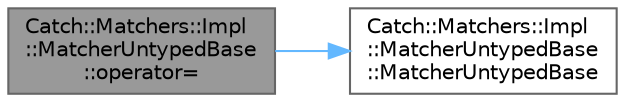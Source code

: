 digraph "Catch::Matchers::Impl::MatcherUntypedBase::operator="
{
 // LATEX_PDF_SIZE
  bgcolor="transparent";
  edge [fontname=Helvetica,fontsize=10,labelfontname=Helvetica,labelfontsize=10];
  node [fontname=Helvetica,fontsize=10,shape=box,height=0.2,width=0.4];
  rankdir="LR";
  Node1 [id="Node000001",label="Catch::Matchers::Impl\l::MatcherUntypedBase\l::operator=",height=0.2,width=0.4,color="gray40", fillcolor="grey60", style="filled", fontcolor="black",tooltip=" "];
  Node1 -> Node2 [id="edge1_Node000001_Node000002",color="steelblue1",style="solid",tooltip=" "];
  Node2 [id="Node000002",label="Catch::Matchers::Impl\l::MatcherUntypedBase\l::MatcherUntypedBase",height=0.2,width=0.4,color="grey40", fillcolor="white", style="filled",URL="$class_catch_1_1_matchers_1_1_impl_1_1_matcher_untyped_base.html#ab65764dc245d85e2b268d3be870b650a",tooltip=" "];
}
